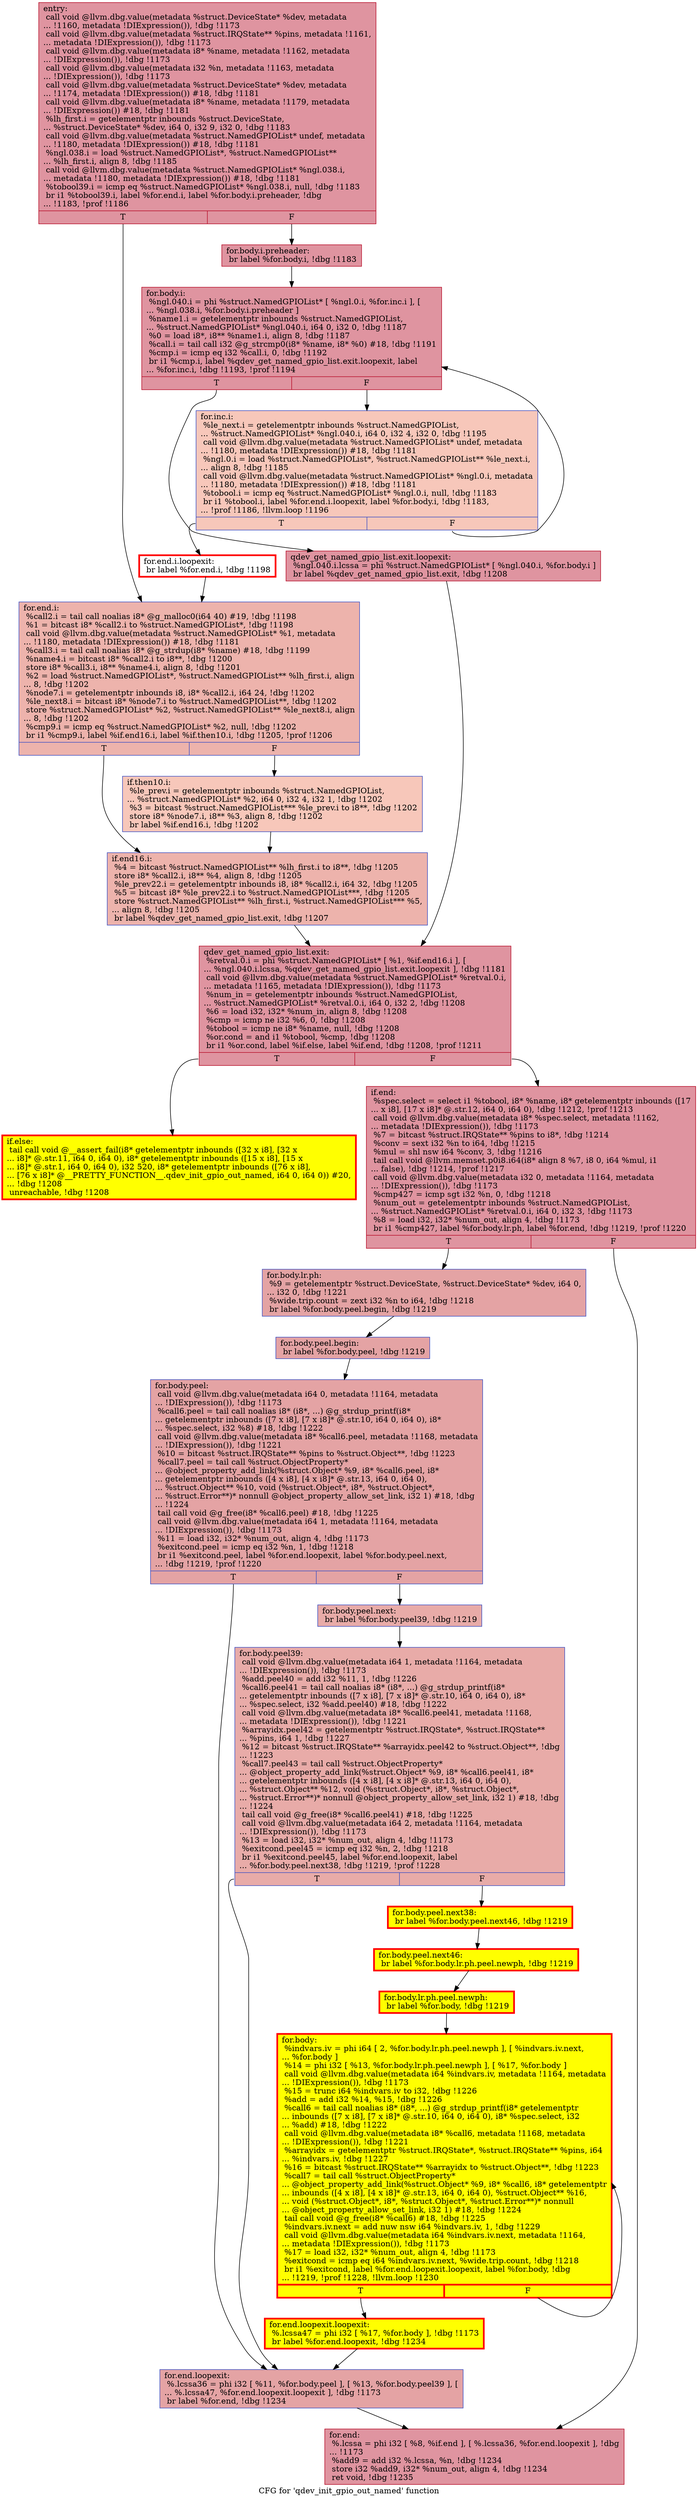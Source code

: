 digraph "CFG for 'qdev_init_gpio_out_named' function" {
	label="CFG for 'qdev_init_gpio_out_named' function";

	Node0x55e1ca179de0 [shape=record,color="#b70d28ff", style=filled, fillcolor="#b70d2870",label="{entry:\l  call void @llvm.dbg.value(metadata %struct.DeviceState* %dev, metadata\l... !1160, metadata !DIExpression()), !dbg !1173\l  call void @llvm.dbg.value(metadata %struct.IRQState** %pins, metadata !1161,\l... metadata !DIExpression()), !dbg !1173\l  call void @llvm.dbg.value(metadata i8* %name, metadata !1162, metadata\l... !DIExpression()), !dbg !1173\l  call void @llvm.dbg.value(metadata i32 %n, metadata !1163, metadata\l... !DIExpression()), !dbg !1173\l  call void @llvm.dbg.value(metadata %struct.DeviceState* %dev, metadata\l... !1174, metadata !DIExpression()) #18, !dbg !1181\l  call void @llvm.dbg.value(metadata i8* %name, metadata !1179, metadata\l... !DIExpression()) #18, !dbg !1181\l  %lh_first.i = getelementptr inbounds %struct.DeviceState,\l... %struct.DeviceState* %dev, i64 0, i32 9, i32 0, !dbg !1183\l  call void @llvm.dbg.value(metadata %struct.NamedGPIOList* undef, metadata\l... !1180, metadata !DIExpression()) #18, !dbg !1181\l  %ngl.038.i = load %struct.NamedGPIOList*, %struct.NamedGPIOList**\l... %lh_first.i, align 8, !dbg !1185\l  call void @llvm.dbg.value(metadata %struct.NamedGPIOList* %ngl.038.i,\l... metadata !1180, metadata !DIExpression()) #18, !dbg !1181\l  %tobool39.i = icmp eq %struct.NamedGPIOList* %ngl.038.i, null, !dbg !1183\l  br i1 %tobool39.i, label %for.end.i, label %for.body.i.preheader, !dbg\l... !1183, !prof !1186\l|{<s0>T|<s1>F}}"];
	Node0x55e1ca179de0:s0 -> Node0x55e1ca13df00;
	Node0x55e1ca179de0:s1 -> Node0x55e1ca16a580;
	Node0x55e1ca16a580 [shape=record,color="#b70d28ff", style=filled, fillcolor="#b70d2870",label="{for.body.i.preheader:                             \l  br label %for.body.i, !dbg !1183\l}"];
	Node0x55e1ca16a580 -> Node0x55e1ca175090;
	Node0x55e1ca175090 [shape=record,color="#b70d28ff", style=filled, fillcolor="#b70d2870",label="{for.body.i:                                       \l  %ngl.040.i = phi %struct.NamedGPIOList* [ %ngl.0.i, %for.inc.i ], [\l... %ngl.038.i, %for.body.i.preheader ]\l  %name1.i = getelementptr inbounds %struct.NamedGPIOList,\l... %struct.NamedGPIOList* %ngl.040.i, i64 0, i32 0, !dbg !1187\l  %0 = load i8*, i8** %name1.i, align 8, !dbg !1187\l  %call.i = tail call i32 @g_strcmp0(i8* %name, i8* %0) #18, !dbg !1191\l  %cmp.i = icmp eq i32 %call.i, 0, !dbg !1192\l  br i1 %cmp.i, label %qdev_get_named_gpio_list.exit.loopexit, label\l... %for.inc.i, !dbg !1193, !prof !1194\l|{<s0>T|<s1>F}}"];
	Node0x55e1ca175090:s0 -> Node0x55e1ca22cfd0;
	Node0x55e1ca175090:s1 -> Node0x55e1ca2d92e0;
	Node0x55e1ca2d92e0 [shape=record,color="#3d50c3ff", style=filled, fillcolor="#ec7f6370",label="{for.inc.i:                                        \l  %le_next.i = getelementptr inbounds %struct.NamedGPIOList,\l... %struct.NamedGPIOList* %ngl.040.i, i64 0, i32 4, i32 0, !dbg !1195\l  call void @llvm.dbg.value(metadata %struct.NamedGPIOList* undef, metadata\l... !1180, metadata !DIExpression()) #18, !dbg !1181\l  %ngl.0.i = load %struct.NamedGPIOList*, %struct.NamedGPIOList** %le_next.i,\l... align 8, !dbg !1185\l  call void @llvm.dbg.value(metadata %struct.NamedGPIOList* %ngl.0.i, metadata\l... !1180, metadata !DIExpression()) #18, !dbg !1181\l  %tobool.i = icmp eq %struct.NamedGPIOList* %ngl.0.i, null, !dbg !1183\l  br i1 %tobool.i, label %for.end.i.loopexit, label %for.body.i, !dbg !1183,\l... !prof !1186, !llvm.loop !1196\l|{<s0>T|<s1>F}}"];
	Node0x55e1ca2d92e0:s0 -> Node0x55e1ca2c9f40;
	Node0x55e1ca2d92e0:s1 -> Node0x55e1ca175090;
	Node0x55e1ca2c9f40 [shape=record,penwidth=3.0, color="red",label="{for.end.i.loopexit:                               \l  br label %for.end.i, !dbg !1198\l}"];
	Node0x55e1ca2c9f40 -> Node0x55e1ca13df00;
	Node0x55e1ca13df00 [shape=record,color="#3d50c3ff", style=filled, fillcolor="#d6524470",label="{for.end.i:                                        \l  %call2.i = tail call noalias i8* @g_malloc0(i64 40) #19, !dbg !1198\l  %1 = bitcast i8* %call2.i to %struct.NamedGPIOList*, !dbg !1198\l  call void @llvm.dbg.value(metadata %struct.NamedGPIOList* %1, metadata\l... !1180, metadata !DIExpression()) #18, !dbg !1181\l  %call3.i = tail call noalias i8* @g_strdup(i8* %name) #18, !dbg !1199\l  %name4.i = bitcast i8* %call2.i to i8**, !dbg !1200\l  store i8* %call3.i, i8** %name4.i, align 8, !dbg !1201\l  %2 = load %struct.NamedGPIOList*, %struct.NamedGPIOList** %lh_first.i, align\l... 8, !dbg !1202\l  %node7.i = getelementptr inbounds i8, i8* %call2.i, i64 24, !dbg !1202\l  %le_next8.i = bitcast i8* %node7.i to %struct.NamedGPIOList**, !dbg !1202\l  store %struct.NamedGPIOList* %2, %struct.NamedGPIOList** %le_next8.i, align\l... 8, !dbg !1202\l  %cmp9.i = icmp eq %struct.NamedGPIOList* %2, null, !dbg !1202\l  br i1 %cmp9.i, label %if.end16.i, label %if.then10.i, !dbg !1205, !prof !1206\l|{<s0>T|<s1>F}}"];
	Node0x55e1ca13df00:s0 -> Node0x55e1ca203c30;
	Node0x55e1ca13df00:s1 -> Node0x55e1ca0f4f20;
	Node0x55e1ca0f4f20 [shape=record,color="#3d50c3ff", style=filled, fillcolor="#ec7f6370",label="{if.then10.i:                                      \l  %le_prev.i = getelementptr inbounds %struct.NamedGPIOList,\l... %struct.NamedGPIOList* %2, i64 0, i32 4, i32 1, !dbg !1202\l  %3 = bitcast %struct.NamedGPIOList*** %le_prev.i to i8**, !dbg !1202\l  store i8* %node7.i, i8** %3, align 8, !dbg !1202\l  br label %if.end16.i, !dbg !1202\l}"];
	Node0x55e1ca0f4f20 -> Node0x55e1ca203c30;
	Node0x55e1ca203c30 [shape=record,color="#3d50c3ff", style=filled, fillcolor="#d6524470",label="{if.end16.i:                                       \l  %4 = bitcast %struct.NamedGPIOList** %lh_first.i to i8**, !dbg !1205\l  store i8* %call2.i, i8** %4, align 8, !dbg !1205\l  %le_prev22.i = getelementptr inbounds i8, i8* %call2.i, i64 32, !dbg !1205\l  %5 = bitcast i8* %le_prev22.i to %struct.NamedGPIOList***, !dbg !1205\l  store %struct.NamedGPIOList** %lh_first.i, %struct.NamedGPIOList*** %5,\l... align 8, !dbg !1205\l  br label %qdev_get_named_gpio_list.exit, !dbg !1207\l}"];
	Node0x55e1ca203c30 -> Node0x55e1ca3c2a00;
	Node0x55e1ca22cfd0 [shape=record,color="#b70d28ff", style=filled, fillcolor="#b70d2870",label="{qdev_get_named_gpio_list.exit.loopexit:           \l  %ngl.040.i.lcssa = phi %struct.NamedGPIOList* [ %ngl.040.i, %for.body.i ]\l  br label %qdev_get_named_gpio_list.exit, !dbg !1208\l}"];
	Node0x55e1ca22cfd0 -> Node0x55e1ca3c2a00;
	Node0x55e1ca3c2a00 [shape=record,color="#b70d28ff", style=filled, fillcolor="#b70d2870",label="{qdev_get_named_gpio_list.exit:                    \l  %retval.0.i = phi %struct.NamedGPIOList* [ %1, %if.end16.i ], [\l... %ngl.040.i.lcssa, %qdev_get_named_gpio_list.exit.loopexit ], !dbg !1181\l  call void @llvm.dbg.value(metadata %struct.NamedGPIOList* %retval.0.i,\l... metadata !1165, metadata !DIExpression()), !dbg !1173\l  %num_in = getelementptr inbounds %struct.NamedGPIOList,\l... %struct.NamedGPIOList* %retval.0.i, i64 0, i32 2, !dbg !1208\l  %6 = load i32, i32* %num_in, align 8, !dbg !1208\l  %cmp = icmp ne i32 %6, 0, !dbg !1208\l  %tobool = icmp ne i8* %name, null, !dbg !1208\l  %or.cond = and i1 %tobool, %cmp, !dbg !1208\l  br i1 %or.cond, label %if.else, label %if.end, !dbg !1208, !prof !1211\l|{<s0>T|<s1>F}}"];
	Node0x55e1ca3c2a00:s0 -> Node0x55e1ca17e4f0;
	Node0x55e1ca3c2a00:s1 -> Node0x55e1ca17e480;
	Node0x55e1ca17e4f0 [shape=record,penwidth=3.0, style="filled", color="red", fillcolor="yellow",label="{if.else:                                          \l  tail call void @__assert_fail(i8* getelementptr inbounds ([32 x i8], [32 x\l... i8]* @.str.11, i64 0, i64 0), i8* getelementptr inbounds ([15 x i8], [15 x\l... i8]* @.str.1, i64 0, i64 0), i32 520, i8* getelementptr inbounds ([76 x i8],\l... [76 x i8]* @__PRETTY_FUNCTION__.qdev_init_gpio_out_named, i64 0, i64 0)) #20,\l... !dbg !1208\l  unreachable, !dbg !1208\l}"];
	Node0x55e1ca17e480 [shape=record,color="#b70d28ff", style=filled, fillcolor="#b70d2870",label="{if.end:                                           \l  %spec.select = select i1 %tobool, i8* %name, i8* getelementptr inbounds ([17\l... x i8], [17 x i8]* @.str.12, i64 0, i64 0), !dbg !1212, !prof !1213\l  call void @llvm.dbg.value(metadata i8* %spec.select, metadata !1162,\l... metadata !DIExpression()), !dbg !1173\l  %7 = bitcast %struct.IRQState** %pins to i8*, !dbg !1214\l  %conv = sext i32 %n to i64, !dbg !1215\l  %mul = shl nsw i64 %conv, 3, !dbg !1216\l  tail call void @llvm.memset.p0i8.i64(i8* align 8 %7, i8 0, i64 %mul, i1\l... false), !dbg !1214, !prof !1217\l  call void @llvm.dbg.value(metadata i32 0, metadata !1164, metadata\l... !DIExpression()), !dbg !1173\l  %cmp427 = icmp sgt i32 %n, 0, !dbg !1218\l  %num_out = getelementptr inbounds %struct.NamedGPIOList,\l... %struct.NamedGPIOList* %retval.0.i, i64 0, i32 3, !dbg !1173\l  %8 = load i32, i32* %num_out, align 4, !dbg !1173\l  br i1 %cmp427, label %for.body.lr.ph, label %for.end, !dbg !1219, !prof !1220\l|{<s0>T|<s1>F}}"];
	Node0x55e1ca17e480:s0 -> Node0x55e1ca2c4740;
	Node0x55e1ca17e480:s1 -> Node0x55e1ca1811f0;
	Node0x55e1ca2c4740 [shape=record,color="#3d50c3ff", style=filled, fillcolor="#c32e3170",label="{for.body.lr.ph:                                   \l  %9 = getelementptr %struct.DeviceState, %struct.DeviceState* %dev, i64 0,\l... i32 0, !dbg !1221\l  %wide.trip.count = zext i32 %n to i64, !dbg !1218\l  br label %for.body.peel.begin, !dbg !1219\l}"];
	Node0x55e1ca2c4740 -> Node0x55e1ca197920;
	Node0x55e1ca197920 [shape=record,color="#3d50c3ff", style=filled, fillcolor="#c32e3170",label="{for.body.peel.begin:                              \l  br label %for.body.peel, !dbg !1219\l}"];
	Node0x55e1ca197920 -> Node0x55e1ca142370;
	Node0x55e1ca142370 [shape=record,color="#3d50c3ff", style=filled, fillcolor="#c32e3170",label="{for.body.peel:                                    \l  call void @llvm.dbg.value(metadata i64 0, metadata !1164, metadata\l... !DIExpression()), !dbg !1173\l  %call6.peel = tail call noalias i8* (i8*, ...) @g_strdup_printf(i8*\l... getelementptr inbounds ([7 x i8], [7 x i8]* @.str.10, i64 0, i64 0), i8*\l... %spec.select, i32 %8) #18, !dbg !1222\l  call void @llvm.dbg.value(metadata i8* %call6.peel, metadata !1168, metadata\l... !DIExpression()), !dbg !1221\l  %10 = bitcast %struct.IRQState** %pins to %struct.Object**, !dbg !1223\l  %call7.peel = tail call %struct.ObjectProperty*\l... @object_property_add_link(%struct.Object* %9, i8* %call6.peel, i8*\l... getelementptr inbounds ([4 x i8], [4 x i8]* @.str.13, i64 0, i64 0),\l... %struct.Object** %10, void (%struct.Object*, i8*, %struct.Object*,\l... %struct.Error**)* nonnull @object_property_allow_set_link, i32 1) #18, !dbg\l... !1224\l  tail call void @g_free(i8* %call6.peel) #18, !dbg !1225\l  call void @llvm.dbg.value(metadata i64 1, metadata !1164, metadata\l... !DIExpression()), !dbg !1173\l  %11 = load i32, i32* %num_out, align 4, !dbg !1173\l  %exitcond.peel = icmp eq i32 %n, 1, !dbg !1218\l  br i1 %exitcond.peel, label %for.end.loopexit, label %for.body.peel.next,\l... !dbg !1219, !prof !1220\l|{<s0>T|<s1>F}}"];
	Node0x55e1ca142370:s0 -> Node0x55e1ca2e5840;
	Node0x55e1ca142370:s1 -> Node0x55e1ca0dee80;
	Node0x55e1ca0dee80 [shape=record,color="#3d50c3ff", style=filled, fillcolor="#cc403a70",label="{for.body.peel.next:                               \l  br label %for.body.peel39, !dbg !1219\l}"];
	Node0x55e1ca0dee80 -> Node0x55e1ca2d4760;
	Node0x55e1ca2d4760 [shape=record,color="#3d50c3ff", style=filled, fillcolor="#cc403a70",label="{for.body.peel39:                                  \l  call void @llvm.dbg.value(metadata i64 1, metadata !1164, metadata\l... !DIExpression()), !dbg !1173\l  %add.peel40 = add i32 %11, 1, !dbg !1226\l  %call6.peel41 = tail call noalias i8* (i8*, ...) @g_strdup_printf(i8*\l... getelementptr inbounds ([7 x i8], [7 x i8]* @.str.10, i64 0, i64 0), i8*\l... %spec.select, i32 %add.peel40) #18, !dbg !1222\l  call void @llvm.dbg.value(metadata i8* %call6.peel41, metadata !1168,\l... metadata !DIExpression()), !dbg !1221\l  %arrayidx.peel42 = getelementptr %struct.IRQState*, %struct.IRQState**\l... %pins, i64 1, !dbg !1227\l  %12 = bitcast %struct.IRQState** %arrayidx.peel42 to %struct.Object**, !dbg\l... !1223\l  %call7.peel43 = tail call %struct.ObjectProperty*\l... @object_property_add_link(%struct.Object* %9, i8* %call6.peel41, i8*\l... getelementptr inbounds ([4 x i8], [4 x i8]* @.str.13, i64 0, i64 0),\l... %struct.Object** %12, void (%struct.Object*, i8*, %struct.Object*,\l... %struct.Error**)* nonnull @object_property_allow_set_link, i32 1) #18, !dbg\l... !1224\l  tail call void @g_free(i8* %call6.peel41) #18, !dbg !1225\l  call void @llvm.dbg.value(metadata i64 2, metadata !1164, metadata\l... !DIExpression()), !dbg !1173\l  %13 = load i32, i32* %num_out, align 4, !dbg !1173\l  %exitcond.peel45 = icmp eq i32 %n, 2, !dbg !1218\l  br i1 %exitcond.peel45, label %for.end.loopexit, label\l... %for.body.peel.next38, !dbg !1219, !prof !1228\l|{<s0>T|<s1>F}}"];
	Node0x55e1ca2d4760:s0 -> Node0x55e1ca2e5840;
	Node0x55e1ca2d4760:s1 -> Node0x55e1ca421450;
	Node0x55e1ca421450 [shape=record,penwidth=3.0, style="filled", color="red", fillcolor="yellow",label="{for.body.peel.next38:                             \l  br label %for.body.peel.next46, !dbg !1219\l}"];
	Node0x55e1ca421450 -> Node0x55e1ca0a1790;
	Node0x55e1ca0a1790 [shape=record,penwidth=3.0, style="filled", color="red", fillcolor="yellow",label="{for.body.peel.next46:                             \l  br label %for.body.lr.ph.peel.newph, !dbg !1219\l}"];
	Node0x55e1ca0a1790 -> Node0x55e1ca25e840;
	Node0x55e1ca25e840 [shape=record,penwidth=3.0, style="filled", color="red", fillcolor="yellow",label="{for.body.lr.ph.peel.newph:                        \l  br label %for.body, !dbg !1219\l}"];
	Node0x55e1ca25e840 -> Node0x55e1ca181630;
	Node0x55e1ca181630 [shape=record,penwidth=3.0, style="filled", color="red", fillcolor="yellow",label="{for.body:                                         \l  %indvars.iv = phi i64 [ 2, %for.body.lr.ph.peel.newph ], [ %indvars.iv.next,\l... %for.body ]\l  %14 = phi i32 [ %13, %for.body.lr.ph.peel.newph ], [ %17, %for.body ]\l  call void @llvm.dbg.value(metadata i64 %indvars.iv, metadata !1164, metadata\l... !DIExpression()), !dbg !1173\l  %15 = trunc i64 %indvars.iv to i32, !dbg !1226\l  %add = add i32 %14, %15, !dbg !1226\l  %call6 = tail call noalias i8* (i8*, ...) @g_strdup_printf(i8* getelementptr\l... inbounds ([7 x i8], [7 x i8]* @.str.10, i64 0, i64 0), i8* %spec.select, i32\l... %add) #18, !dbg !1222\l  call void @llvm.dbg.value(metadata i8* %call6, metadata !1168, metadata\l... !DIExpression()), !dbg !1221\l  %arrayidx = getelementptr %struct.IRQState*, %struct.IRQState** %pins, i64\l... %indvars.iv, !dbg !1227\l  %16 = bitcast %struct.IRQState** %arrayidx to %struct.Object**, !dbg !1223\l  %call7 = tail call %struct.ObjectProperty*\l... @object_property_add_link(%struct.Object* %9, i8* %call6, i8* getelementptr\l... inbounds ([4 x i8], [4 x i8]* @.str.13, i64 0, i64 0), %struct.Object** %16,\l... void (%struct.Object*, i8*, %struct.Object*, %struct.Error**)* nonnull\l... @object_property_allow_set_link, i32 1) #18, !dbg !1224\l  tail call void @g_free(i8* %call6) #18, !dbg !1225\l  %indvars.iv.next = add nuw nsw i64 %indvars.iv, 1, !dbg !1229\l  call void @llvm.dbg.value(metadata i64 %indvars.iv.next, metadata !1164,\l... metadata !DIExpression()), !dbg !1173\l  %17 = load i32, i32* %num_out, align 4, !dbg !1173\l  %exitcond = icmp eq i64 %indvars.iv.next, %wide.trip.count, !dbg !1218\l  br i1 %exitcond, label %for.end.loopexit.loopexit, label %for.body, !dbg\l... !1219, !prof !1228, !llvm.loop !1230\l|{<s0>T|<s1>F}}"];
	Node0x55e1ca181630:s0 -> Node0x55e1ca145900;
	Node0x55e1ca181630:s1 -> Node0x55e1ca181630;
	Node0x55e1ca145900 [shape=record,penwidth=3.0, style="filled", color="red", fillcolor="yellow",label="{for.end.loopexit.loopexit:                        \l  %.lcssa47 = phi i32 [ %17, %for.body ], !dbg !1173\l  br label %for.end.loopexit, !dbg !1234\l}"];
	Node0x55e1ca145900 -> Node0x55e1ca2e5840;
	Node0x55e1ca2e5840 [shape=record,color="#3d50c3ff", style=filled, fillcolor="#c32e3170",label="{for.end.loopexit:                                 \l  %.lcssa36 = phi i32 [ %11, %for.body.peel ], [ %13, %for.body.peel39 ], [\l... %.lcssa47, %for.end.loopexit.loopexit ], !dbg !1173\l  br label %for.end, !dbg !1234\l}"];
	Node0x55e1ca2e5840 -> Node0x55e1ca1811f0;
	Node0x55e1ca1811f0 [shape=record,color="#b70d28ff", style=filled, fillcolor="#b70d2870",label="{for.end:                                          \l  %.lcssa = phi i32 [ %8, %if.end ], [ %.lcssa36, %for.end.loopexit ], !dbg\l... !1173\l  %add9 = add i32 %.lcssa, %n, !dbg !1234\l  store i32 %add9, i32* %num_out, align 4, !dbg !1234\l  ret void, !dbg !1235\l}"];
}

